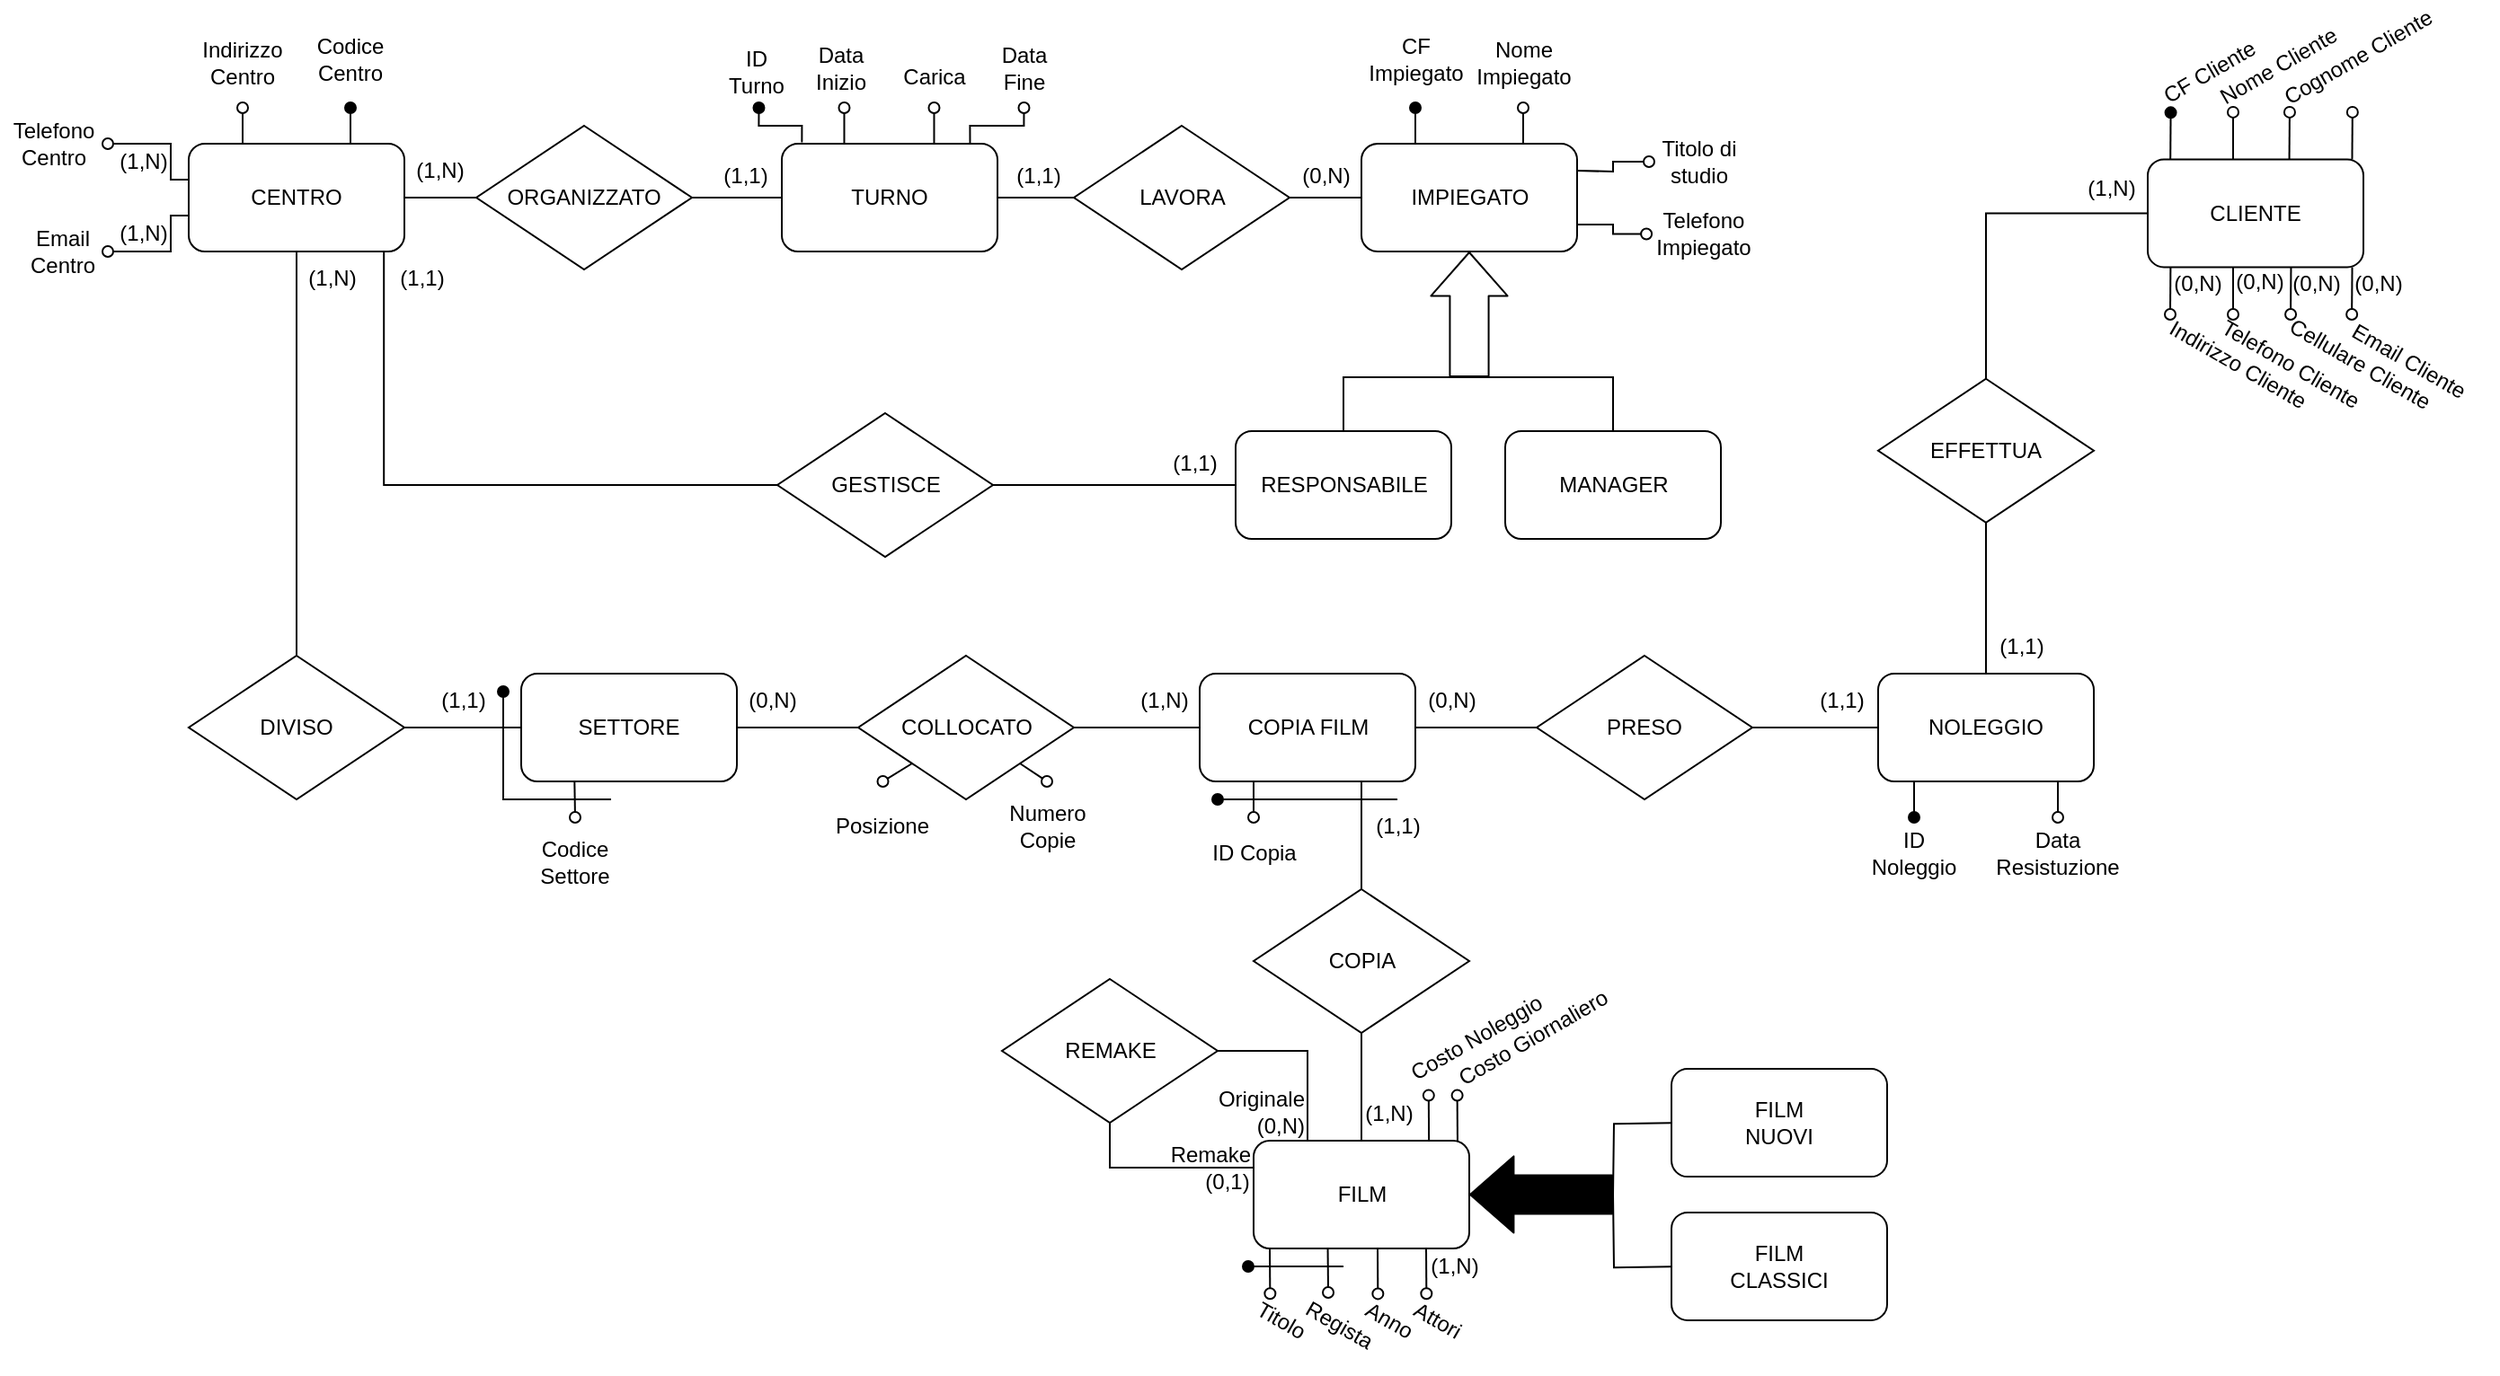 <mxfile version="14.9.3" type="github">
  <diagram id="TLhI9kus6kTMUz7aKpYK" name="Page-1">
    <mxGraphModel dx="599" dy="1994" grid="1" gridSize="10" guides="1" tooltips="1" connect="1" arrows="1" fold="1" page="1" pageScale="1" pageWidth="827" pageHeight="1169" math="0" shadow="0">
      <root>
        <mxCell id="0" />
        <mxCell id="1" parent="0" />
        <mxCell id="bM2cTp-3KWbt0_glbLCN-51" style="rounded=0;orthogonalLoop=1;jettySize=auto;html=1;startArrow=oval;startFill=0;endArrow=none;endFill=0;entryX=0.25;entryY=0;entryDx=0;entryDy=0;targetPerimeterSpacing=0;exitX=0.5;exitY=1;exitDx=0;exitDy=0;" parent="1" edge="1">
          <mxGeometry relative="1" as="geometry">
            <mxPoint x="1309.74" y="-1105.0" as="sourcePoint" />
            <mxPoint x="1309.74" y="-1085.0" as="targetPoint" />
          </mxGeometry>
        </mxCell>
        <mxCell id="bM2cTp-3KWbt0_glbLCN-52" style="rounded=0;orthogonalLoop=1;jettySize=auto;html=1;startArrow=oval;startFill=0;endArrow=none;endFill=0;targetPerimeterSpacing=0;entryX=0.75;entryY=0;entryDx=0;entryDy=0;exitX=0.5;exitY=1;exitDx=0;exitDy=0;edgeStyle=orthogonalEdgeStyle;" parent="1" edge="1">
          <mxGeometry relative="1" as="geometry">
            <mxPoint x="1409.74" y="-1105.0" as="sourcePoint" />
            <mxPoint x="1379.74" y="-1085.0" as="targetPoint" />
            <Array as="points">
              <mxPoint x="1409.74" y="-1095" />
              <mxPoint x="1379.74" y="-1095" />
            </Array>
          </mxGeometry>
        </mxCell>
        <mxCell id="bM2cTp-3KWbt0_glbLCN-53" style="rounded=0;orthogonalLoop=1;jettySize=auto;html=1;startArrow=oval;startFill=0;endArrow=none;endFill=0;entryX=0.25;entryY=0;entryDx=0;entryDy=0;targetPerimeterSpacing=0;exitX=0.5;exitY=1;exitDx=0;exitDy=0;" parent="1" edge="1">
          <mxGeometry relative="1" as="geometry">
            <mxPoint x="1359.74" y="-1105.0" as="sourcePoint" />
            <mxPoint x="1359.74" y="-1085.0" as="targetPoint" />
          </mxGeometry>
        </mxCell>
        <mxCell id="bM2cTp-3KWbt0_glbLCN-54" style="rounded=0;orthogonalLoop=1;jettySize=auto;html=1;startArrow=oval;startFill=1;endArrow=none;endFill=0;entryX=0.137;entryY=-0.013;entryDx=0;entryDy=0;targetPerimeterSpacing=0;exitX=0.5;exitY=1;exitDx=0;exitDy=0;entryPerimeter=0;edgeStyle=orthogonalEdgeStyle;" parent="1" edge="1">
          <mxGeometry relative="1" as="geometry">
            <mxPoint x="1262.24" y="-1105.0" as="sourcePoint" />
            <mxPoint x="1286.18" y="-1085.78" as="targetPoint" />
            <Array as="points">
              <mxPoint x="1262.74" y="-1095" />
              <mxPoint x="1285.74" y="-1095" />
            </Array>
          </mxGeometry>
        </mxCell>
        <mxCell id="jxzHoHlwi5edq1WQUsf_-16" style="edgeStyle=orthogonalEdgeStyle;rounded=0;orthogonalLoop=1;jettySize=auto;html=1;startArrow=none;startFill=0;endArrow=none;endFill=0;targetPerimeterSpacing=0;" parent="1" source="jxzHoHlwi5edq1WQUsf_-46" target="jxzHoHlwi5edq1WQUsf_-18" edge="1">
          <mxGeometry relative="1" as="geometry" />
        </mxCell>
        <mxCell id="jxzHoHlwi5edq1WQUsf_-17" style="edgeStyle=orthogonalEdgeStyle;rounded=0;orthogonalLoop=1;jettySize=auto;html=1;entryX=0;entryY=0.5;entryDx=0;entryDy=0;startArrow=none;startFill=0;endArrow=none;endFill=0;targetPerimeterSpacing=0;" parent="1" source="jxzHoHlwi5edq1WQUsf_-18" target="jxzHoHlwi5edq1WQUsf_-58" edge="1">
          <mxGeometry relative="1" as="geometry" />
        </mxCell>
        <mxCell id="jxzHoHlwi5edq1WQUsf_-18" value="LAVORA" style="rhombus;whiteSpace=wrap;html=1;" parent="1" vertex="1">
          <mxGeometry x="1437.5" y="-1095" width="120" height="80" as="geometry" />
        </mxCell>
        <mxCell id="jxzHoHlwi5edq1WQUsf_-19" style="edgeStyle=orthogonalEdgeStyle;rounded=0;orthogonalLoop=1;jettySize=auto;html=1;entryX=1;entryY=0.5;entryDx=0;entryDy=0;startArrow=none;startFill=0;endArrow=none;endFill=0;targetPerimeterSpacing=0;exitX=0;exitY=0.5;exitDx=0;exitDy=0;" parent="1" source="jxzHoHlwi5edq1WQUsf_-20" target="jxzHoHlwi5edq1WQUsf_-30" edge="1">
          <mxGeometry relative="1" as="geometry" />
        </mxCell>
        <mxCell id="jxzHoHlwi5edq1WQUsf_-20" value="ORGANIZZATO" style="rhombus;whiteSpace=wrap;html=1;" parent="1" vertex="1">
          <mxGeometry x="1105" y="-1095" width="120" height="80" as="geometry" />
        </mxCell>
        <mxCell id="jxzHoHlwi5edq1WQUsf_-21" style="edgeStyle=orthogonalEdgeStyle;rounded=0;orthogonalLoop=1;jettySize=auto;html=1;entryX=1;entryY=0.5;entryDx=0;entryDy=0;startArrow=none;startFill=0;endArrow=none;endFill=0;targetPerimeterSpacing=0;exitX=0;exitY=0.5;exitDx=0;exitDy=0;" parent="1" source="jxzHoHlwi5edq1WQUsf_-46" target="jxzHoHlwi5edq1WQUsf_-20" edge="1">
          <mxGeometry relative="1" as="geometry">
            <mxPoint x="1345" y="-1055" as="sourcePoint" />
            <mxPoint x="1265" y="-1055.36" as="targetPoint" />
          </mxGeometry>
        </mxCell>
        <mxCell id="jxzHoHlwi5edq1WQUsf_-22" style="edgeStyle=orthogonalEdgeStyle;rounded=0;orthogonalLoop=1;jettySize=auto;html=1;entryX=0;entryY=0.5;entryDx=0;entryDy=0;startArrow=none;startFill=0;endArrow=none;endFill=0;targetPerimeterSpacing=0;" parent="1" source="jxzHoHlwi5edq1WQUsf_-24" target="jxzHoHlwi5edq1WQUsf_-60" edge="1">
          <mxGeometry relative="1" as="geometry" />
        </mxCell>
        <mxCell id="jxzHoHlwi5edq1WQUsf_-23" style="edgeStyle=orthogonalEdgeStyle;rounded=0;orthogonalLoop=1;jettySize=auto;html=1;startArrow=none;startFill=0;endArrow=none;endFill=0;targetPerimeterSpacing=0;entryX=0.905;entryY=0.989;entryDx=0;entryDy=0;entryPerimeter=0;" parent="1" source="jxzHoHlwi5edq1WQUsf_-24" target="jxzHoHlwi5edq1WQUsf_-30" edge="1">
          <mxGeometry relative="1" as="geometry">
            <mxPoint x="1054" y="-1025" as="targetPoint" />
          </mxGeometry>
        </mxCell>
        <mxCell id="jxzHoHlwi5edq1WQUsf_-24" value="GESTISCE" style="rhombus;whiteSpace=wrap;html=1;" parent="1" vertex="1">
          <mxGeometry x="1272.5" y="-935" width="120" height="80" as="geometry" />
        </mxCell>
        <mxCell id="jxzHoHlwi5edq1WQUsf_-25" value="(1,1)" style="text;html=1;strokeColor=none;fillColor=none;align=center;verticalAlign=middle;whiteSpace=wrap;rounded=0;" parent="1" vertex="1">
          <mxGeometry x="1615" y="-925" width="40" height="30" as="geometry" />
        </mxCell>
        <mxCell id="jxzHoHlwi5edq1WQUsf_-26" style="edgeStyle=orthogonalEdgeStyle;rounded=0;orthogonalLoop=1;jettySize=auto;html=1;entryX=0.5;entryY=1;entryDx=0;entryDy=0;endArrow=none;endFill=0;" parent="1" source="jxzHoHlwi5edq1WQUsf_-28" target="jxzHoHlwi5edq1WQUsf_-30" edge="1">
          <mxGeometry relative="1" as="geometry" />
        </mxCell>
        <mxCell id="jxzHoHlwi5edq1WQUsf_-27" style="edgeStyle=orthogonalEdgeStyle;rounded=0;orthogonalLoop=1;jettySize=auto;html=1;entryX=0;entryY=0.5;entryDx=0;entryDy=0;endArrow=none;endFill=0;" parent="1" source="jxzHoHlwi5edq1WQUsf_-28" target="jxzHoHlwi5edq1WQUsf_-78" edge="1">
          <mxGeometry relative="1" as="geometry" />
        </mxCell>
        <mxCell id="jxzHoHlwi5edq1WQUsf_-28" value="DIVISO" style="rhombus;whiteSpace=wrap;html=1;" parent="1" vertex="1">
          <mxGeometry x="945" y="-800" width="120" height="80" as="geometry" />
        </mxCell>
        <mxCell id="jxzHoHlwi5edq1WQUsf_-29" value="" style="group" parent="1" vertex="1" connectable="0">
          <mxGeometry x="840" y="-1160" width="265" height="165" as="geometry" />
        </mxCell>
        <mxCell id="jxzHoHlwi5edq1WQUsf_-30" value="CENTRO" style="rounded=1;whiteSpace=wrap;html=1;" parent="jxzHoHlwi5edq1WQUsf_-29" vertex="1">
          <mxGeometry x="105" y="75" width="120" height="60" as="geometry" />
        </mxCell>
        <mxCell id="jxzHoHlwi5edq1WQUsf_-31" style="rounded=0;orthogonalLoop=1;jettySize=auto;html=1;entryX=0.75;entryY=0;entryDx=0;entryDy=0;startArrow=oval;startFill=1;endArrow=none;endFill=0;exitX=0.5;exitY=1;exitDx=0;exitDy=0;" parent="jxzHoHlwi5edq1WQUsf_-29" source="jxzHoHlwi5edq1WQUsf_-32" target="jxzHoHlwi5edq1WQUsf_-30" edge="1">
          <mxGeometry relative="1" as="geometry">
            <mxPoint x="175" y="75" as="targetPoint" />
          </mxGeometry>
        </mxCell>
        <mxCell id="jxzHoHlwi5edq1WQUsf_-32" value="Codice&lt;br&gt;Centro" style="text;html=1;strokeColor=none;fillColor=none;align=center;verticalAlign=middle;whiteSpace=wrap;rounded=0;labelPosition=center;verticalLabelPosition=middle;rotation=0;direction=east;" parent="jxzHoHlwi5edq1WQUsf_-29" vertex="1">
          <mxGeometry x="165" width="60" height="55" as="geometry" />
        </mxCell>
        <mxCell id="jxzHoHlwi5edq1WQUsf_-33" value="Indirizzo&lt;br&gt;Centro" style="text;html=1;strokeColor=none;fillColor=none;align=center;verticalAlign=middle;whiteSpace=wrap;rounded=0;rotation=0;" parent="jxzHoHlwi5edq1WQUsf_-29" vertex="1">
          <mxGeometry x="105" y="5" width="60" height="50" as="geometry" />
        </mxCell>
        <mxCell id="jxzHoHlwi5edq1WQUsf_-34" value="Telefono&lt;br&gt;Centro" style="text;html=1;strokeColor=none;fillColor=none;align=center;verticalAlign=middle;whiteSpace=wrap;rounded=0;rotation=0;" parent="jxzHoHlwi5edq1WQUsf_-29" vertex="1">
          <mxGeometry y="55" width="60" height="40" as="geometry" />
        </mxCell>
        <mxCell id="jxzHoHlwi5edq1WQUsf_-35" value="Email&lt;br&gt;Centro" style="text;html=1;strokeColor=none;fillColor=none;align=center;verticalAlign=middle;whiteSpace=wrap;rounded=0;" parent="jxzHoHlwi5edq1WQUsf_-29" vertex="1">
          <mxGeometry x="10" y="115" width="50" height="40" as="geometry" />
        </mxCell>
        <mxCell id="jxzHoHlwi5edq1WQUsf_-36" style="rounded=0;orthogonalLoop=1;jettySize=auto;html=1;startArrow=oval;startFill=0;endArrow=none;endFill=0;exitX=0.5;exitY=1;exitDx=0;exitDy=0;entryX=0.25;entryY=0;entryDx=0;entryDy=0;targetPerimeterSpacing=0;" parent="jxzHoHlwi5edq1WQUsf_-29" source="jxzHoHlwi5edq1WQUsf_-33" target="jxzHoHlwi5edq1WQUsf_-30" edge="1">
          <mxGeometry relative="1" as="geometry">
            <mxPoint x="150" y="-15.48" as="sourcePoint" />
            <mxPoint x="125.0" y="75" as="targetPoint" />
          </mxGeometry>
        </mxCell>
        <mxCell id="jxzHoHlwi5edq1WQUsf_-37" style="edgeStyle=orthogonalEdgeStyle;rounded=0;orthogonalLoop=1;jettySize=auto;html=1;startArrow=oval;startFill=0;endArrow=none;endFill=0;entryX=0;entryY=0.667;entryDx=0;entryDy=0;entryPerimeter=0;exitX=1;exitY=0.5;exitDx=0;exitDy=0;" parent="jxzHoHlwi5edq1WQUsf_-29" source="jxzHoHlwi5edq1WQUsf_-35" target="jxzHoHlwi5edq1WQUsf_-30" edge="1">
          <mxGeometry relative="1" as="geometry">
            <mxPoint x="105" y="45" as="sourcePoint" />
            <mxPoint x="115" y="125" as="targetPoint" />
            <Array as="points">
              <mxPoint x="95" y="135" />
              <mxPoint x="95" y="115" />
            </Array>
          </mxGeometry>
        </mxCell>
        <mxCell id="jxzHoHlwi5edq1WQUsf_-38" style="edgeStyle=orthogonalEdgeStyle;rounded=0;orthogonalLoop=1;jettySize=auto;html=1;startArrow=oval;startFill=0;endArrow=none;endFill=0;exitX=1;exitY=0.5;exitDx=0;exitDy=0;entryX=0;entryY=0.25;entryDx=0;entryDy=0;" parent="jxzHoHlwi5edq1WQUsf_-29" source="jxzHoHlwi5edq1WQUsf_-34" target="jxzHoHlwi5edq1WQUsf_-30" edge="1">
          <mxGeometry relative="1" as="geometry">
            <mxPoint x="95" y="58" as="sourcePoint" />
            <mxPoint x="198.04" y="75" as="targetPoint" />
            <Array as="points">
              <mxPoint x="95" y="75" />
              <mxPoint x="95" y="95" />
              <mxPoint x="105" y="95" />
            </Array>
          </mxGeometry>
        </mxCell>
        <mxCell id="jxzHoHlwi5edq1WQUsf_-39" value="(1,N)" style="text;html=1;strokeColor=none;fillColor=none;align=center;verticalAlign=middle;whiteSpace=wrap;rounded=0;" parent="jxzHoHlwi5edq1WQUsf_-29" vertex="1">
          <mxGeometry x="225" y="75" width="40" height="30" as="geometry" />
        </mxCell>
        <mxCell id="jxzHoHlwi5edq1WQUsf_-40" value="(1,N)" style="text;html=1;strokeColor=none;fillColor=none;align=center;verticalAlign=middle;whiteSpace=wrap;rounded=0;" parent="jxzHoHlwi5edq1WQUsf_-29" vertex="1">
          <mxGeometry x="65" y="115" width="30" height="20" as="geometry" />
        </mxCell>
        <mxCell id="jxzHoHlwi5edq1WQUsf_-41" value="(1,N)" style="text;html=1;strokeColor=none;fillColor=none;align=center;verticalAlign=middle;whiteSpace=wrap;rounded=0;" parent="jxzHoHlwi5edq1WQUsf_-29" vertex="1">
          <mxGeometry x="65" y="75" width="30" height="20" as="geometry" />
        </mxCell>
        <mxCell id="jxzHoHlwi5edq1WQUsf_-42" value="(1,1)" style="text;html=1;strokeColor=none;fillColor=none;align=center;verticalAlign=middle;whiteSpace=wrap;rounded=0;" parent="jxzHoHlwi5edq1WQUsf_-29" vertex="1">
          <mxGeometry x="215" y="135" width="40" height="30" as="geometry" />
        </mxCell>
        <mxCell id="jxzHoHlwi5edq1WQUsf_-43" value="(1,N)" style="text;html=1;strokeColor=none;fillColor=none;align=center;verticalAlign=middle;whiteSpace=wrap;rounded=0;" parent="jxzHoHlwi5edq1WQUsf_-29" vertex="1">
          <mxGeometry x="165" y="135" width="40" height="30" as="geometry" />
        </mxCell>
        <mxCell id="jxzHoHlwi5edq1WQUsf_-44" value="" style="group" parent="1" vertex="1" connectable="0">
          <mxGeometry x="1225" y="-1150" width="212.5" height="125" as="geometry" />
        </mxCell>
        <mxCell id="jxzHoHlwi5edq1WQUsf_-45" value="" style="group" parent="jxzHoHlwi5edq1WQUsf_-44" vertex="1" connectable="0">
          <mxGeometry x="32.5" width="150" height="125" as="geometry" />
        </mxCell>
        <mxCell id="jxzHoHlwi5edq1WQUsf_-46" value="TURNO" style="rounded=1;whiteSpace=wrap;html=1;" parent="jxzHoHlwi5edq1WQUsf_-45" vertex="1">
          <mxGeometry x="17.5" y="65" width="120" height="60" as="geometry" />
        </mxCell>
        <mxCell id="jxzHoHlwi5edq1WQUsf_-47" value="Data&lt;br&gt;Inizio" style="text;html=1;strokeColor=none;fillColor=none;align=center;verticalAlign=middle;whiteSpace=wrap;rounded=0;rotation=0;" parent="jxzHoHlwi5edq1WQUsf_-45" vertex="1">
          <mxGeometry x="20" width="60" height="45" as="geometry" />
        </mxCell>
        <mxCell id="jxzHoHlwi5edq1WQUsf_-49" value="Data&lt;br&gt;Fine" style="text;html=1;strokeColor=none;fillColor=none;align=center;verticalAlign=middle;whiteSpace=wrap;rounded=0;rotation=0;" parent="jxzHoHlwi5edq1WQUsf_-45" vertex="1">
          <mxGeometry x="122.5" width="60" height="45" as="geometry" />
        </mxCell>
        <mxCell id="jxzHoHlwi5edq1WQUsf_-51" value="Carica" style="text;html=1;strokeColor=none;fillColor=none;align=center;verticalAlign=middle;whiteSpace=wrap;rounded=0;rotation=0;" parent="jxzHoHlwi5edq1WQUsf_-45" vertex="1">
          <mxGeometry x="82.5" y="10" width="40" height="35" as="geometry" />
        </mxCell>
        <mxCell id="jxzHoHlwi5edq1WQUsf_-53" value="ID Turno" style="text;html=1;strokeColor=none;fillColor=none;align=center;verticalAlign=middle;whiteSpace=wrap;rounded=0;rotation=0;" parent="jxzHoHlwi5edq1WQUsf_-45" vertex="1">
          <mxGeometry x="-16.5" y="5" width="40" height="40" as="geometry" />
        </mxCell>
        <mxCell id="jxzHoHlwi5edq1WQUsf_-55" value="(1,1)" style="text;html=1;strokeColor=none;fillColor=none;align=center;verticalAlign=middle;whiteSpace=wrap;rounded=0;" parent="jxzHoHlwi5edq1WQUsf_-45" vertex="1">
          <mxGeometry x="-22.5" y="70" width="40" height="25" as="geometry" />
        </mxCell>
        <mxCell id="jxzHoHlwi5edq1WQUsf_-56" value="(1,1)" style="text;html=1;strokeColor=none;fillColor=none;align=center;verticalAlign=middle;whiteSpace=wrap;rounded=0;" parent="jxzHoHlwi5edq1WQUsf_-44" vertex="1">
          <mxGeometry x="172.5" y="70" width="40" height="25" as="geometry" />
        </mxCell>
        <mxCell id="jxzHoHlwi5edq1WQUsf_-57" value="" style="group" parent="1" vertex="1" connectable="0">
          <mxGeometry x="1527.5" y="-1085" width="270" height="220" as="geometry" />
        </mxCell>
        <mxCell id="jxzHoHlwi5edq1WQUsf_-58" value="IMPIEGATO" style="rounded=1;whiteSpace=wrap;html=1;" parent="jxzHoHlwi5edq1WQUsf_-57" vertex="1">
          <mxGeometry x="70" width="120" height="60" as="geometry" />
        </mxCell>
        <mxCell id="jxzHoHlwi5edq1WQUsf_-59" style="edgeStyle=orthogonalEdgeStyle;rounded=0;orthogonalLoop=1;jettySize=auto;html=1;startArrow=none;startFill=0;endArrow=none;endFill=0;" parent="jxzHoHlwi5edq1WQUsf_-57" source="jxzHoHlwi5edq1WQUsf_-60" edge="1">
          <mxGeometry relative="1" as="geometry">
            <mxPoint x="130" y="130" as="targetPoint" />
            <Array as="points">
              <mxPoint x="60" y="130" />
            </Array>
          </mxGeometry>
        </mxCell>
        <mxCell id="jxzHoHlwi5edq1WQUsf_-60" value="RESPONSABILE" style="rounded=1;whiteSpace=wrap;html=1;" parent="jxzHoHlwi5edq1WQUsf_-57" vertex="1">
          <mxGeometry y="160" width="120" height="60" as="geometry" />
        </mxCell>
        <mxCell id="jxzHoHlwi5edq1WQUsf_-61" style="edgeStyle=orthogonalEdgeStyle;rounded=0;orthogonalLoop=1;jettySize=auto;html=1;startArrow=none;startFill=0;endArrow=none;endFill=0;" parent="jxzHoHlwi5edq1WQUsf_-57" source="jxzHoHlwi5edq1WQUsf_-62" edge="1">
          <mxGeometry relative="1" as="geometry">
            <mxPoint x="130" y="130" as="targetPoint" />
            <Array as="points">
              <mxPoint x="210" y="130" />
            </Array>
          </mxGeometry>
        </mxCell>
        <mxCell id="jxzHoHlwi5edq1WQUsf_-62" value="MANAGER" style="rounded=1;whiteSpace=wrap;html=1;" parent="jxzHoHlwi5edq1WQUsf_-57" vertex="1">
          <mxGeometry x="150" y="160" width="120" height="60" as="geometry" />
        </mxCell>
        <mxCell id="jxzHoHlwi5edq1WQUsf_-63" value="" style="shape=flexArrow;endArrow=classic;html=1;strokeWidth=1;width=21.569;endSize=7.739;" parent="jxzHoHlwi5edq1WQUsf_-57" edge="1">
          <mxGeometry width="50" height="50" relative="1" as="geometry">
            <mxPoint x="130" y="130" as="sourcePoint" />
            <mxPoint x="130" y="60" as="targetPoint" />
          </mxGeometry>
        </mxCell>
        <mxCell id="jxzHoHlwi5edq1WQUsf_-64" value="(0,N)" style="text;html=1;strokeColor=none;fillColor=none;align=center;verticalAlign=middle;whiteSpace=wrap;rounded=0;" parent="1" vertex="1">
          <mxGeometry x="1557.5" y="-1080" width="40" height="25" as="geometry" />
        </mxCell>
        <mxCell id="jxzHoHlwi5edq1WQUsf_-65" value="(1,1)" style="text;html=1;strokeColor=none;fillColor=none;align=center;verticalAlign=middle;whiteSpace=wrap;rounded=0;" parent="1" vertex="1">
          <mxGeometry x="1484.5" y="-920" width="40" height="25" as="geometry" />
        </mxCell>
        <mxCell id="jxzHoHlwi5edq1WQUsf_-66" style="rounded=0;orthogonalLoop=1;jettySize=auto;html=1;entryX=0.75;entryY=0;entryDx=0;entryDy=0;startArrow=oval;startFill=1;endArrow=none;endFill=0;exitX=0.5;exitY=1;exitDx=0;exitDy=0;" parent="1" source="jxzHoHlwi5edq1WQUsf_-67" edge="1">
          <mxGeometry relative="1" as="geometry">
            <mxPoint x="1627.5" y="-1085" as="targetPoint" />
          </mxGeometry>
        </mxCell>
        <mxCell id="jxzHoHlwi5edq1WQUsf_-67" value="CF&lt;br&gt;Impiegato" style="text;html=1;strokeColor=none;fillColor=none;align=center;verticalAlign=middle;whiteSpace=wrap;rounded=0;labelPosition=center;verticalLabelPosition=middle;rotation=0;direction=east;" parent="1" vertex="1">
          <mxGeometry x="1597.5" y="-1160" width="60" height="55" as="geometry" />
        </mxCell>
        <mxCell id="jxzHoHlwi5edq1WQUsf_-68" style="rounded=0;orthogonalLoop=1;jettySize=auto;html=1;startArrow=oval;startFill=0;endArrow=none;endFill=0;exitX=0.5;exitY=1;exitDx=0;exitDy=0;entryX=0.25;entryY=0;entryDx=0;entryDy=0;targetPerimeterSpacing=0;" parent="1" source="jxzHoHlwi5edq1WQUsf_-69" edge="1">
          <mxGeometry relative="1" as="geometry">
            <mxPoint x="-292" y="-615.48" as="sourcePoint" />
            <mxPoint x="1687.5" y="-1085" as="targetPoint" />
          </mxGeometry>
        </mxCell>
        <mxCell id="jxzHoHlwi5edq1WQUsf_-69" value="Nome&lt;br&gt;Impiegato" style="text;html=1;strokeColor=none;fillColor=none;align=center;verticalAlign=middle;whiteSpace=wrap;rounded=0;rotation=0;" parent="1" vertex="1">
          <mxGeometry x="1657.5" y="-1155" width="60" height="50" as="geometry" />
        </mxCell>
        <mxCell id="jxzHoHlwi5edq1WQUsf_-70" value="Titolo di&lt;br&gt;studio" style="text;html=1;strokeColor=none;fillColor=none;align=center;verticalAlign=middle;whiteSpace=wrap;rounded=0;rotation=0;" parent="1" vertex="1">
          <mxGeometry x="1757.5" y="-1095" width="55" height="40" as="geometry" />
        </mxCell>
        <mxCell id="jxzHoHlwi5edq1WQUsf_-71" value="Telefono&lt;br&gt;Impiegato" style="text;html=1;strokeColor=none;fillColor=none;align=center;verticalAlign=middle;whiteSpace=wrap;rounded=0;" parent="1" vertex="1">
          <mxGeometry x="1757.5" y="-1055" width="60" height="40" as="geometry" />
        </mxCell>
        <mxCell id="jxzHoHlwi5edq1WQUsf_-72" style="rounded=0;orthogonalLoop=1;jettySize=auto;html=1;startArrow=oval;startFill=0;endArrow=none;endFill=0;entryX=1;entryY=0.75;entryDx=0;entryDy=0;exitX=-0.024;exitY=0.507;exitDx=0;exitDy=0;exitPerimeter=0;edgeStyle=orthogonalEdgeStyle;" parent="1" source="jxzHoHlwi5edq1WQUsf_-71" target="jxzHoHlwi5edq1WQUsf_-58" edge="1">
          <mxGeometry relative="1" as="geometry">
            <mxPoint x="-92" y="-585" as="sourcePoint" />
            <mxPoint x="-92" y="-514.98" as="targetPoint" />
            <Array as="points">
              <mxPoint x="1737.5" y="-1035" />
              <mxPoint x="1737.5" y="-1040" />
            </Array>
          </mxGeometry>
        </mxCell>
        <mxCell id="jxzHoHlwi5edq1WQUsf_-73" style="rounded=0;orthogonalLoop=1;jettySize=auto;html=1;startArrow=oval;startFill=0;endArrow=none;endFill=0;exitX=0;exitY=0.5;exitDx=0;exitDy=0;edgeStyle=orthogonalEdgeStyle;" parent="1" source="jxzHoHlwi5edq1WQUsf_-70" edge="1">
          <mxGeometry relative="1" as="geometry">
            <mxPoint x="-102" y="-572" as="sourcePoint" />
            <mxPoint x="1717.5" y="-1070" as="targetPoint" />
          </mxGeometry>
        </mxCell>
        <mxCell id="jxzHoHlwi5edq1WQUsf_-74" style="edgeStyle=orthogonalEdgeStyle;rounded=0;orthogonalLoop=1;jettySize=auto;html=1;entryX=1;entryY=0.5;entryDx=0;entryDy=0;endArrow=none;endFill=0;exitX=0;exitY=0.5;exitDx=0;exitDy=0;" parent="1" source="jxzHoHlwi5edq1WQUsf_-123" target="jxzHoHlwi5edq1WQUsf_-78" edge="1">
          <mxGeometry relative="1" as="geometry" />
        </mxCell>
        <mxCell id="jxzHoHlwi5edq1WQUsf_-75" style="edgeStyle=orthogonalEdgeStyle;rounded=0;orthogonalLoop=1;jettySize=auto;html=1;entryX=0;entryY=0.5;entryDx=0;entryDy=0;endArrow=none;endFill=0;exitX=1;exitY=0.5;exitDx=0;exitDy=0;" parent="1" source="jxzHoHlwi5edq1WQUsf_-123" target="jxzHoHlwi5edq1WQUsf_-115" edge="1">
          <mxGeometry relative="1" as="geometry" />
        </mxCell>
        <mxCell id="jxzHoHlwi5edq1WQUsf_-76" value="" style="group" parent="1" vertex="1" connectable="0">
          <mxGeometry x="1077.5" y="-790" width="212.5" height="130" as="geometry" />
        </mxCell>
        <mxCell id="jxzHoHlwi5edq1WQUsf_-77" value="" style="group" parent="jxzHoHlwi5edq1WQUsf_-76" vertex="1" connectable="0">
          <mxGeometry width="172.5" height="130" as="geometry" />
        </mxCell>
        <mxCell id="jxzHoHlwi5edq1WQUsf_-78" value="SETTORE" style="rounded=1;whiteSpace=wrap;html=1;" parent="jxzHoHlwi5edq1WQUsf_-77" vertex="1">
          <mxGeometry x="52.5" width="120" height="60" as="geometry" />
        </mxCell>
        <mxCell id="jxzHoHlwi5edq1WQUsf_-79" value="Codice&lt;br&gt;Settore" style="text;html=1;strokeColor=none;fillColor=none;align=center;verticalAlign=middle;whiteSpace=wrap;rounded=0;rotation=0;" parent="jxzHoHlwi5edq1WQUsf_-77" vertex="1">
          <mxGeometry x="52.5" y="80" width="60" height="50" as="geometry" />
        </mxCell>
        <mxCell id="jxzHoHlwi5edq1WQUsf_-80" style="rounded=0;orthogonalLoop=1;jettySize=auto;html=1;startArrow=oval;startFill=0;endArrow=none;endFill=0;exitX=0.5;exitY=0;exitDx=0;exitDy=0;entryX=0.25;entryY=0;entryDx=0;entryDy=0;sourcePerimeterSpacing=0;" parent="jxzHoHlwi5edq1WQUsf_-77" source="jxzHoHlwi5edq1WQUsf_-79" edge="1">
          <mxGeometry relative="1" as="geometry">
            <mxPoint x="82.16" y="80" as="sourcePoint" />
            <mxPoint x="82.16" y="60" as="targetPoint" />
          </mxGeometry>
        </mxCell>
        <mxCell id="jxzHoHlwi5edq1WQUsf_-81" style="rounded=0;orthogonalLoop=1;jettySize=auto;html=1;startArrow=oval;startFill=1;endArrow=none;endFill=0;edgeStyle=orthogonalEdgeStyle;" parent="jxzHoHlwi5edq1WQUsf_-77" edge="1">
          <mxGeometry relative="1" as="geometry">
            <mxPoint x="102.5" y="70" as="targetPoint" />
            <mxPoint x="42.5" y="10" as="sourcePoint" />
            <Array as="points">
              <mxPoint x="42.5" y="70" />
              <mxPoint x="102.5" y="70" />
            </Array>
          </mxGeometry>
        </mxCell>
        <mxCell id="jxzHoHlwi5edq1WQUsf_-82" value="(1,1)" style="text;html=1;strokeColor=none;fillColor=none;align=center;verticalAlign=middle;whiteSpace=wrap;rounded=0;" parent="jxzHoHlwi5edq1WQUsf_-77" vertex="1">
          <mxGeometry width="40" height="30" as="geometry" />
        </mxCell>
        <mxCell id="jxzHoHlwi5edq1WQUsf_-83" value="(0,N)" style="text;html=1;strokeColor=none;fillColor=none;align=center;verticalAlign=middle;whiteSpace=wrap;rounded=0;" parent="jxzHoHlwi5edq1WQUsf_-76" vertex="1">
          <mxGeometry x="172.5" width="40" height="30" as="geometry" />
        </mxCell>
        <mxCell id="jxzHoHlwi5edq1WQUsf_-84" style="edgeStyle=orthogonalEdgeStyle;rounded=0;orthogonalLoop=1;jettySize=auto;html=1;entryX=0.5;entryY=1;entryDx=0;entryDy=0;startArrow=none;startFill=0;endArrow=none;endFill=0;exitX=0.5;exitY=0;exitDx=0;exitDy=0;" parent="1" source="jxzHoHlwi5edq1WQUsf_-90" target="jxzHoHlwi5edq1WQUsf_-86" edge="1">
          <mxGeometry relative="1" as="geometry" />
        </mxCell>
        <mxCell id="jxzHoHlwi5edq1WQUsf_-85" style="edgeStyle=orthogonalEdgeStyle;rounded=0;orthogonalLoop=1;jettySize=auto;html=1;entryX=0.75;entryY=1;entryDx=0;entryDy=0;startArrow=none;startFill=0;endArrow=none;endFill=0;exitX=0.5;exitY=0;exitDx=0;exitDy=0;" parent="1" source="jxzHoHlwi5edq1WQUsf_-86" target="jxzHoHlwi5edq1WQUsf_-115" edge="1">
          <mxGeometry relative="1" as="geometry" />
        </mxCell>
        <mxCell id="jxzHoHlwi5edq1WQUsf_-86" value="COPIA" style="rhombus;whiteSpace=wrap;html=1;" parent="1" vertex="1">
          <mxGeometry x="1537.5" y="-670" width="120" height="80" as="geometry" />
        </mxCell>
        <mxCell id="jxzHoHlwi5edq1WQUsf_-87" style="edgeStyle=orthogonalEdgeStyle;rounded=0;orthogonalLoop=1;jettySize=auto;html=1;entryX=0.25;entryY=0;entryDx=0;entryDy=0;startArrow=none;startFill=0;endArrow=none;endFill=0;exitX=1;exitY=0.5;exitDx=0;exitDy=0;" parent="1" source="jxzHoHlwi5edq1WQUsf_-89" target="jxzHoHlwi5edq1WQUsf_-90" edge="1">
          <mxGeometry relative="1" as="geometry" />
        </mxCell>
        <mxCell id="jxzHoHlwi5edq1WQUsf_-88" style="edgeStyle=orthogonalEdgeStyle;rounded=0;orthogonalLoop=1;jettySize=auto;html=1;entryX=0;entryY=0.25;entryDx=0;entryDy=0;startArrow=none;startFill=0;endArrow=none;endFill=0;exitX=0.5;exitY=1;exitDx=0;exitDy=0;" parent="1" source="jxzHoHlwi5edq1WQUsf_-89" target="jxzHoHlwi5edq1WQUsf_-90" edge="1">
          <mxGeometry relative="1" as="geometry" />
        </mxCell>
        <mxCell id="jxzHoHlwi5edq1WQUsf_-89" value="REMAKE" style="rhombus;whiteSpace=wrap;html=1;" parent="1" vertex="1">
          <mxGeometry x="1397.5" y="-620" width="120" height="80" as="geometry" />
        </mxCell>
        <mxCell id="jxzHoHlwi5edq1WQUsf_-90" value="FILM" style="rounded=1;whiteSpace=wrap;html=1;" parent="1" vertex="1">
          <mxGeometry x="1537.5" y="-530" width="120" height="60" as="geometry" />
        </mxCell>
        <mxCell id="jxzHoHlwi5edq1WQUsf_-91" value="(1,N)" style="text;html=1;strokeColor=none;fillColor=none;align=center;verticalAlign=middle;whiteSpace=wrap;rounded=0;" parent="1" vertex="1">
          <mxGeometry x="1597.5" y="-560" width="30" height="30" as="geometry" />
        </mxCell>
        <mxCell id="jxzHoHlwi5edq1WQUsf_-92" value="" style="group;align=right;" parent="1" vertex="1" connectable="0">
          <mxGeometry x="1477.5" y="-530" width="60" height="30" as="geometry" />
        </mxCell>
        <mxCell id="jxzHoHlwi5edq1WQUsf_-93" value="Remake" style="text;html=1;strokeColor=none;fillColor=none;align=right;verticalAlign=middle;whiteSpace=wrap;rounded=0;spacing=2;horizontal=1;spacingTop=0;" parent="jxzHoHlwi5edq1WQUsf_-92" vertex="1">
          <mxGeometry width="60" height="15" as="geometry" />
        </mxCell>
        <mxCell id="jxzHoHlwi5edq1WQUsf_-94" value="(0,1)" style="text;html=1;strokeColor=none;fillColor=none;align=center;verticalAlign=middle;whiteSpace=wrap;rounded=0;" parent="jxzHoHlwi5edq1WQUsf_-92" vertex="1">
          <mxGeometry x="30" y="15" width="30" height="15" as="geometry" />
        </mxCell>
        <mxCell id="jxzHoHlwi5edq1WQUsf_-95" value="Originale&lt;br&gt;(0,N)" style="text;html=1;strokeColor=none;fillColor=none;align=right;verticalAlign=middle;whiteSpace=wrap;rounded=0;spacing=2;horizontal=1;spacingTop=0;" parent="1" vertex="1">
          <mxGeometry x="1507.5" y="-562.5" width="60" height="32.5" as="geometry" />
        </mxCell>
        <mxCell id="jxzHoHlwi5edq1WQUsf_-96" value="Titolo" style="text;html=1;strokeColor=none;fillColor=none;align=center;verticalAlign=middle;whiteSpace=wrap;rounded=0;rotation=30;" parent="1" vertex="1">
          <mxGeometry x="1527.5" y="-440" width="50" height="20" as="geometry" />
        </mxCell>
        <mxCell id="jxzHoHlwi5edq1WQUsf_-97" value="Regista" style="text;html=1;strokeColor=none;fillColor=none;align=center;verticalAlign=middle;whiteSpace=wrap;rounded=0;rotation=30;" parent="1" vertex="1">
          <mxGeometry x="1555.42" y="-439.75" width="60" height="26.34" as="geometry" />
        </mxCell>
        <mxCell id="jxzHoHlwi5edq1WQUsf_-98" style="rounded=0;orthogonalLoop=1;jettySize=auto;html=1;startArrow=oval;startFill=0;endArrow=none;endFill=0;exitX=0.25;exitY=0;exitDx=0;exitDy=0;sourcePerimeterSpacing=0;edgeStyle=orthogonalEdgeStyle;entryX=0.075;entryY=0.998;entryDx=0;entryDy=0;entryPerimeter=0;" parent="1" source="jxzHoHlwi5edq1WQUsf_-96" target="jxzHoHlwi5edq1WQUsf_-90" edge="1">
          <mxGeometry relative="1" as="geometry">
            <mxPoint x="-439.97" y="-421.83" as="sourcePoint" />
            <mxPoint x="-440.0" y="-446.34" as="targetPoint" />
          </mxGeometry>
        </mxCell>
        <mxCell id="jxzHoHlwi5edq1WQUsf_-99" style="rounded=0;orthogonalLoop=1;jettySize=auto;html=1;startArrow=oval;startFill=0;endArrow=none;endFill=0;exitX=0.25;exitY=0;exitDx=0;exitDy=0;sourcePerimeterSpacing=0;edgeStyle=orthogonalEdgeStyle;entryX=0.344;entryY=1.007;entryDx=0;entryDy=0;entryPerimeter=0;" parent="1" source="jxzHoHlwi5edq1WQUsf_-97" target="jxzHoHlwi5edq1WQUsf_-90" edge="1">
          <mxGeometry relative="1" as="geometry">
            <mxPoint x="-409.825" y="-421.13" as="sourcePoint" />
            <mxPoint x="-410" y="-446.34" as="targetPoint" />
          </mxGeometry>
        </mxCell>
        <mxCell id="jxzHoHlwi5edq1WQUsf_-100" value="" style="endArrow=none;html=1;startArrow=oval;startFill=1;" parent="1" edge="1">
          <mxGeometry width="50" height="50" relative="1" as="geometry">
            <mxPoint x="1534.5" y="-460" as="sourcePoint" />
            <mxPoint x="1587.5" y="-460" as="targetPoint" />
          </mxGeometry>
        </mxCell>
        <mxCell id="jxzHoHlwi5edq1WQUsf_-101" value="Anno" style="text;html=1;strokeColor=none;fillColor=none;align=center;verticalAlign=middle;whiteSpace=wrap;rounded=0;rotation=30;" parent="1" vertex="1">
          <mxGeometry x="1587.5" y="-439.88" width="50" height="20" as="geometry" />
        </mxCell>
        <mxCell id="jxzHoHlwi5edq1WQUsf_-102" style="rounded=0;orthogonalLoop=1;jettySize=auto;html=1;startArrow=oval;startFill=0;endArrow=none;endFill=0;exitX=0.25;exitY=0;exitDx=0;exitDy=0;sourcePerimeterSpacing=0;edgeStyle=orthogonalEdgeStyle;entryX=0.075;entryY=0.998;entryDx=0;entryDy=0;entryPerimeter=0;" parent="1" source="jxzHoHlwi5edq1WQUsf_-101" edge="1">
          <mxGeometry relative="1" as="geometry">
            <mxPoint x="-379.97" y="-421.71" as="sourcePoint" />
            <mxPoint x="1606.5" y="-470" as="targetPoint" />
          </mxGeometry>
        </mxCell>
        <mxCell id="jxzHoHlwi5edq1WQUsf_-103" value="Attori" style="text;html=1;strokeColor=none;fillColor=none;align=center;verticalAlign=middle;whiteSpace=wrap;rounded=0;rotation=30;" parent="1" vertex="1">
          <mxGeometry x="1614.5" y="-440" width="50" height="20" as="geometry" />
        </mxCell>
        <mxCell id="jxzHoHlwi5edq1WQUsf_-104" style="rounded=0;orthogonalLoop=1;jettySize=auto;html=1;startArrow=oval;startFill=0;endArrow=none;endFill=0;exitX=0.25;exitY=0;exitDx=0;exitDy=0;sourcePerimeterSpacing=0;edgeStyle=orthogonalEdgeStyle;entryX=0.075;entryY=0.998;entryDx=0;entryDy=0;entryPerimeter=0;" parent="1" source="jxzHoHlwi5edq1WQUsf_-103" edge="1">
          <mxGeometry relative="1" as="geometry">
            <mxPoint x="-352.97" y="-421.83" as="sourcePoint" />
            <mxPoint x="1633.5" y="-470.12" as="targetPoint" />
          </mxGeometry>
        </mxCell>
        <mxCell id="jxzHoHlwi5edq1WQUsf_-105" value="(1,N)" style="text;html=1;strokeColor=none;fillColor=none;align=center;verticalAlign=middle;whiteSpace=wrap;rounded=0;" parent="1" vertex="1">
          <mxGeometry x="1637.5" y="-470" width="23" height="20" as="geometry" />
        </mxCell>
        <mxCell id="jxzHoHlwi5edq1WQUsf_-106" style="edgeStyle=orthogonalEdgeStyle;rounded=0;orthogonalLoop=1;jettySize=auto;html=1;startArrow=none;startFill=0;endArrow=none;endFill=0;fillColor=#000000;" parent="1" edge="1">
          <mxGeometry relative="1" as="geometry">
            <mxPoint x="1737.5" y="-500" as="targetPoint" />
            <mxPoint x="1777.5" y="-459.941" as="sourcePoint" />
          </mxGeometry>
        </mxCell>
        <mxCell id="jxzHoHlwi5edq1WQUsf_-107" style="edgeStyle=orthogonalEdgeStyle;rounded=0;orthogonalLoop=1;jettySize=auto;html=1;startArrow=none;startFill=0;endArrow=none;endFill=0;fillColor=#000000;" parent="1" edge="1">
          <mxGeometry relative="1" as="geometry">
            <mxPoint x="1737.5" y="-500" as="targetPoint" />
            <mxPoint x="1777.5" y="-539.941" as="sourcePoint" />
          </mxGeometry>
        </mxCell>
        <mxCell id="jxzHoHlwi5edq1WQUsf_-108" value="" style="shape=flexArrow;endArrow=classic;html=1;strokeWidth=1;width=21.569;endSize=7.739;entryX=1;entryY=0.5;entryDx=0;entryDy=0;fillColor=#000000;" parent="1" target="jxzHoHlwi5edq1WQUsf_-90" edge="1">
          <mxGeometry width="50" height="50" relative="1" as="geometry">
            <mxPoint x="1737.5" y="-500" as="sourcePoint" />
            <mxPoint x="-270" y="-511.34" as="targetPoint" />
          </mxGeometry>
        </mxCell>
        <mxCell id="jxzHoHlwi5edq1WQUsf_-109" value="Costo Noleggio" style="text;html=1;strokeColor=none;fillColor=none;align=center;verticalAlign=middle;whiteSpace=wrap;rounded=0;rotation=330;" parent="1" vertex="1">
          <mxGeometry x="1617.5" y="-597.5" width="87" height="20" as="geometry" />
        </mxCell>
        <mxCell id="jxzHoHlwi5edq1WQUsf_-110" value="Costo Giornaliero" style="text;html=1;strokeColor=none;fillColor=none;align=center;verticalAlign=middle;whiteSpace=wrap;rounded=0;rotation=330;" parent="1" vertex="1">
          <mxGeometry x="1637.5" y="-597.5" width="110" height="20" as="geometry" />
        </mxCell>
        <mxCell id="jxzHoHlwi5edq1WQUsf_-111" style="rounded=0;orthogonalLoop=1;jettySize=auto;html=1;startArrow=none;startFill=0;endArrow=oval;endFill=0;exitX=0.25;exitY=0;exitDx=0;exitDy=0;sourcePerimeterSpacing=0;edgeStyle=orthogonalEdgeStyle;entryX=0.075;entryY=0.998;entryDx=0;entryDy=0;entryPerimeter=0;" parent="1" edge="1">
          <mxGeometry relative="1" as="geometry">
            <mxPoint x="1635.075" y="-530.0" as="sourcePoint" />
            <mxPoint x="1634.9" y="-555.21" as="targetPoint" />
          </mxGeometry>
        </mxCell>
        <mxCell id="jxzHoHlwi5edq1WQUsf_-112" style="rounded=0;orthogonalLoop=1;jettySize=auto;html=1;startArrow=none;startFill=0;endArrow=oval;endFill=0;exitX=0.25;exitY=0;exitDx=0;exitDy=0;sourcePerimeterSpacing=0;edgeStyle=orthogonalEdgeStyle;entryX=0.075;entryY=0.998;entryDx=0;entryDy=0;entryPerimeter=0;" parent="1" edge="1">
          <mxGeometry relative="1" as="geometry">
            <mxPoint x="1650.975" y="-530.0" as="sourcePoint" />
            <mxPoint x="1650.8" y="-555.21" as="targetPoint" />
          </mxGeometry>
        </mxCell>
        <mxCell id="jxzHoHlwi5edq1WQUsf_-113" style="edgeStyle=orthogonalEdgeStyle;rounded=0;orthogonalLoop=1;jettySize=auto;html=1;entryX=1;entryY=0.5;entryDx=0;entryDy=0;endArrow=none;endFill=0;exitX=0;exitY=0.5;exitDx=0;exitDy=0;" parent="1" source="jxzHoHlwi5edq1WQUsf_-128" target="jxzHoHlwi5edq1WQUsf_-115" edge="1">
          <mxGeometry relative="1" as="geometry">
            <mxPoint x="1627.5" y="-760" as="targetPoint" />
          </mxGeometry>
        </mxCell>
        <mxCell id="jxzHoHlwi5edq1WQUsf_-114" value="" style="group" parent="1" vertex="1" connectable="0">
          <mxGeometry x="1467.5" y="-790" width="200" height="120" as="geometry" />
        </mxCell>
        <mxCell id="jxzHoHlwi5edq1WQUsf_-115" value="COPIA FILM" style="rounded=1;whiteSpace=wrap;html=1;" parent="jxzHoHlwi5edq1WQUsf_-114" vertex="1">
          <mxGeometry x="40" width="120" height="60" as="geometry" />
        </mxCell>
        <mxCell id="jxzHoHlwi5edq1WQUsf_-116" value="ID Copia" style="text;html=1;strokeColor=none;fillColor=none;align=center;verticalAlign=middle;whiteSpace=wrap;rounded=0;rotation=0;" parent="jxzHoHlwi5edq1WQUsf_-114" vertex="1">
          <mxGeometry x="40" y="80" width="60" height="40" as="geometry" />
        </mxCell>
        <mxCell id="jxzHoHlwi5edq1WQUsf_-117" style="rounded=0;orthogonalLoop=1;jettySize=auto;html=1;startArrow=oval;startFill=0;endArrow=none;endFill=0;exitX=0.5;exitY=0;exitDx=0;exitDy=0;sourcePerimeterSpacing=0;entryX=0.25;entryY=1;entryDx=0;entryDy=0;" parent="jxzHoHlwi5edq1WQUsf_-114" source="jxzHoHlwi5edq1WQUsf_-116" target="jxzHoHlwi5edq1WQUsf_-115" edge="1">
          <mxGeometry relative="1" as="geometry">
            <mxPoint x="-190.34" y="280" as="sourcePoint" />
            <mxPoint x="100" y="70" as="targetPoint" />
          </mxGeometry>
        </mxCell>
        <mxCell id="jxzHoHlwi5edq1WQUsf_-118" value="" style="endArrow=none;html=1;startArrow=oval;startFill=1;" parent="jxzHoHlwi5edq1WQUsf_-114" edge="1">
          <mxGeometry width="50" height="50" relative="1" as="geometry">
            <mxPoint x="50" y="70" as="sourcePoint" />
            <mxPoint x="150" y="70" as="targetPoint" />
          </mxGeometry>
        </mxCell>
        <mxCell id="jxzHoHlwi5edq1WQUsf_-119" value="(1,1)" style="text;html=1;strokeColor=none;fillColor=none;align=center;verticalAlign=middle;whiteSpace=wrap;rounded=0;" parent="jxzHoHlwi5edq1WQUsf_-114" vertex="1">
          <mxGeometry x="130" y="70" width="40" height="30" as="geometry" />
        </mxCell>
        <mxCell id="jxzHoHlwi5edq1WQUsf_-120" value="(1,N)" style="text;html=1;strokeColor=none;fillColor=none;align=center;verticalAlign=middle;whiteSpace=wrap;rounded=0;" parent="jxzHoHlwi5edq1WQUsf_-114" vertex="1">
          <mxGeometry width="40" height="30" as="geometry" />
        </mxCell>
        <mxCell id="jxzHoHlwi5edq1WQUsf_-121" value="(0,N)" style="text;html=1;strokeColor=none;fillColor=none;align=center;verticalAlign=middle;whiteSpace=wrap;rounded=0;" parent="jxzHoHlwi5edq1WQUsf_-114" vertex="1">
          <mxGeometry x="160" width="40" height="30" as="geometry" />
        </mxCell>
        <mxCell id="jxzHoHlwi5edq1WQUsf_-122" value="" style="group" parent="1" vertex="1" connectable="0">
          <mxGeometry x="1301.25" y="-800" width="151.25" height="120" as="geometry" />
        </mxCell>
        <mxCell id="jxzHoHlwi5edq1WQUsf_-123" value="COLLOCATO" style="rhombus;whiteSpace=wrap;html=1;" parent="jxzHoHlwi5edq1WQUsf_-122" vertex="1">
          <mxGeometry x="16.25" width="120" height="80" as="geometry" />
        </mxCell>
        <mxCell id="jxzHoHlwi5edq1WQUsf_-124" value="Numero&lt;br&gt;Copie" style="text;html=1;strokeColor=none;fillColor=none;align=center;verticalAlign=middle;whiteSpace=wrap;rounded=0;rotation=0;" parent="jxzHoHlwi5edq1WQUsf_-122" vertex="1">
          <mxGeometry x="91.25" y="70" width="60" height="50" as="geometry" />
        </mxCell>
        <mxCell id="jxzHoHlwi5edq1WQUsf_-125" style="rounded=0;orthogonalLoop=1;jettySize=auto;html=1;startArrow=oval;startFill=0;endArrow=none;endFill=0;exitX=0.5;exitY=0;exitDx=0;exitDy=0;entryX=1;entryY=1;entryDx=0;entryDy=0;sourcePerimeterSpacing=0;" parent="jxzHoHlwi5edq1WQUsf_-122" source="jxzHoHlwi5edq1WQUsf_-124" target="jxzHoHlwi5edq1WQUsf_-123" edge="1">
          <mxGeometry relative="1" as="geometry">
            <mxPoint x="-174.09" y="320" as="sourcePoint" />
            <mxPoint x="85.91" y="100" as="targetPoint" />
          </mxGeometry>
        </mxCell>
        <mxCell id="jxzHoHlwi5edq1WQUsf_-126" value="Posizione" style="text;html=1;strokeColor=none;fillColor=none;align=center;verticalAlign=middle;whiteSpace=wrap;rounded=0;rotation=0;" parent="jxzHoHlwi5edq1WQUsf_-122" vertex="1">
          <mxGeometry y="70" width="60" height="50" as="geometry" />
        </mxCell>
        <mxCell id="jxzHoHlwi5edq1WQUsf_-127" style="rounded=0;orthogonalLoop=1;jettySize=auto;html=1;startArrow=oval;startFill=0;endArrow=none;endFill=0;exitX=0.5;exitY=0;exitDx=0;exitDy=0;entryX=0;entryY=1;entryDx=0;entryDy=0;sourcePerimeterSpacing=0;" parent="jxzHoHlwi5edq1WQUsf_-122" source="jxzHoHlwi5edq1WQUsf_-126" target="jxzHoHlwi5edq1WQUsf_-123" edge="1">
          <mxGeometry relative="1" as="geometry">
            <mxPoint x="-254.09" y="310" as="sourcePoint" />
            <mxPoint x="5.91" y="90" as="targetPoint" />
          </mxGeometry>
        </mxCell>
        <mxCell id="jxzHoHlwi5edq1WQUsf_-128" value="PRESO" style="rhombus;whiteSpace=wrap;html=1;" parent="1" vertex="1">
          <mxGeometry x="1695" y="-800" width="120" height="80" as="geometry" />
        </mxCell>
        <mxCell id="jxzHoHlwi5edq1WQUsf_-133" value="FILM&lt;br&gt;CLASSICI" style="rounded=1;whiteSpace=wrap;html=1;" parent="1" vertex="1">
          <mxGeometry x="1770" y="-490.06" width="120" height="60" as="geometry" />
        </mxCell>
        <mxCell id="jxzHoHlwi5edq1WQUsf_-134" value="FILM&lt;br&gt;NUOVI" style="rounded=1;whiteSpace=wrap;html=1;" parent="1" vertex="1">
          <mxGeometry x="1770" y="-569.94" width="120" height="60" as="geometry" />
        </mxCell>
        <mxCell id="jxzHoHlwi5edq1WQUsf_-135" value="CLIENTE" style="rounded=1;whiteSpace=wrap;html=1;" parent="1" vertex="1">
          <mxGeometry x="2035" y="-1076.29" width="120" height="60" as="geometry" />
        </mxCell>
        <mxCell id="jxzHoHlwi5edq1WQUsf_-136" value="(1,N)" style="text;html=1;strokeColor=none;fillColor=none;align=center;verticalAlign=middle;whiteSpace=wrap;rounded=0;" parent="1" vertex="1">
          <mxGeometry x="1995" y="-1074.124" width="40" height="27.83" as="geometry" />
        </mxCell>
        <mxCell id="jxzHoHlwi5edq1WQUsf_-137" value="CF Cliente" style="text;html=1;strokeColor=none;fillColor=none;align=center;verticalAlign=middle;whiteSpace=wrap;rounded=0;rotation=330;" parent="1" vertex="1">
          <mxGeometry x="2039.4" y="-1133.644" width="60.67" height="17.31" as="geometry" />
        </mxCell>
        <mxCell id="jxzHoHlwi5edq1WQUsf_-138" style="rounded=0;orthogonalLoop=1;jettySize=auto;html=1;startArrow=oval;startFill=1;endArrow=none;endFill=0;sourcePerimeterSpacing=0;edgeStyle=orthogonalEdgeStyle;entryX=0.105;entryY=0.004;entryDx=0;entryDy=0;entryPerimeter=0;exitX=0;exitY=1;exitDx=0;exitDy=0;" parent="1" source="jxzHoHlwi5edq1WQUsf_-137" target="jxzHoHlwi5edq1WQUsf_-135" edge="1">
          <mxGeometry relative="1" as="geometry">
            <mxPoint x="-482.5" y="-556.286" as="sourcePoint" />
            <mxPoint x="-382.5" y="-543.286" as="targetPoint" />
          </mxGeometry>
        </mxCell>
        <mxCell id="jxzHoHlwi5edq1WQUsf_-139" value="Nome Cliente" style="text;html=1;strokeColor=none;fillColor=none;align=center;verticalAlign=middle;whiteSpace=wrap;rounded=0;rotation=330;" parent="1" vertex="1">
          <mxGeometry x="2067.5" y="-1132.7" width="80" height="9.48" as="geometry" />
        </mxCell>
        <mxCell id="jxzHoHlwi5edq1WQUsf_-140" value="Cognome Cliente" style="text;html=1;strokeColor=none;fillColor=none;align=center;verticalAlign=middle;whiteSpace=wrap;rounded=0;rotation=330;" parent="1" vertex="1">
          <mxGeometry x="2101.87" y="-1140" width="100" height="13.07" as="geometry" />
        </mxCell>
        <mxCell id="jxzHoHlwi5edq1WQUsf_-141" style="rounded=0;orthogonalLoop=1;jettySize=auto;html=1;startArrow=oval;startFill=0;endArrow=none;endFill=0;sourcePerimeterSpacing=0;edgeStyle=orthogonalEdgeStyle;entryX=0.105;entryY=0.004;entryDx=0;entryDy=0;entryPerimeter=0;exitX=0;exitY=1;exitDx=0;exitDy=0;" parent="1" edge="1">
          <mxGeometry relative="1" as="geometry">
            <mxPoint x="2082.5" y="-1102.56" as="sourcePoint" />
            <mxPoint x="2082.5" y="-1076.29" as="targetPoint" />
          </mxGeometry>
        </mxCell>
        <mxCell id="jxzHoHlwi5edq1WQUsf_-142" style="rounded=0;orthogonalLoop=1;jettySize=auto;html=1;startArrow=oval;startFill=0;endArrow=none;endFill=0;sourcePerimeterSpacing=0;edgeStyle=orthogonalEdgeStyle;entryX=0.105;entryY=0.004;entryDx=0;entryDy=0;entryPerimeter=0;exitX=0;exitY=1;exitDx=0;exitDy=0;" parent="1" edge="1">
          <mxGeometry relative="1" as="geometry">
            <mxPoint x="2113.964" y="-1102.56" as="sourcePoint" />
            <mxPoint x="2113.77" y="-1076.29" as="targetPoint" />
          </mxGeometry>
        </mxCell>
        <mxCell id="jxzHoHlwi5edq1WQUsf_-143" style="rounded=0;orthogonalLoop=1;jettySize=auto;html=1;startArrow=oval;startFill=0;endArrow=none;endFill=0;sourcePerimeterSpacing=0;edgeStyle=orthogonalEdgeStyle;entryX=0.105;entryY=0.004;entryDx=0;entryDy=0;entryPerimeter=0;exitX=0;exitY=1;exitDx=0;exitDy=0;" parent="1" edge="1">
          <mxGeometry relative="1" as="geometry">
            <mxPoint x="2148.924" y="-1102.56" as="sourcePoint" />
            <mxPoint x="2148.73" y="-1076.29" as="targetPoint" />
          </mxGeometry>
        </mxCell>
        <mxCell id="jxzHoHlwi5edq1WQUsf_-144" value="Indirizzo Cliente" style="text;html=1;strokeColor=none;fillColor=none;align=center;verticalAlign=middle;whiteSpace=wrap;rounded=0;rotation=30;" parent="1" vertex="1">
          <mxGeometry x="2031.55" y="-975.8" width="107.03" height="26.76" as="geometry" />
        </mxCell>
        <mxCell id="jxzHoHlwi5edq1WQUsf_-145" style="rounded=0;orthogonalLoop=1;jettySize=auto;html=1;startArrow=none;startFill=0;endArrow=oval;endFill=0;sourcePerimeterSpacing=0;edgeStyle=orthogonalEdgeStyle;entryX=0.105;entryY=0.004;entryDx=0;entryDy=0;entryPerimeter=0;exitX=0;exitY=1;exitDx=0;exitDy=0;" parent="1" edge="1">
          <mxGeometry relative="1" as="geometry">
            <mxPoint x="2047.694" y="-1016.29" as="sourcePoint" />
            <mxPoint x="2047.5" y="-990.02" as="targetPoint" />
          </mxGeometry>
        </mxCell>
        <mxCell id="jxzHoHlwi5edq1WQUsf_-146" value="Telefono&amp;nbsp;Cliente" style="text;html=1;strokeColor=none;fillColor=none;align=center;verticalAlign=middle;whiteSpace=wrap;rounded=0;rotation=30;spacingLeft=2;spacingTop=0;" parent="1" vertex="1">
          <mxGeometry x="2060.18" y="-976.05" width="107.39" height="27.12" as="geometry" />
        </mxCell>
        <mxCell id="jxzHoHlwi5edq1WQUsf_-147" style="rounded=0;orthogonalLoop=1;jettySize=auto;html=1;startArrow=none;startFill=0;endArrow=oval;endFill=0;sourcePerimeterSpacing=0;edgeStyle=orthogonalEdgeStyle;entryX=0.105;entryY=0.004;entryDx=0;entryDy=0;entryPerimeter=0;exitX=0;exitY=1;exitDx=0;exitDy=0;" parent="1" edge="1">
          <mxGeometry relative="1" as="geometry">
            <mxPoint x="2082.5" y="-1016.29" as="sourcePoint" />
            <mxPoint x="2082.5" y="-990.02" as="targetPoint" />
          </mxGeometry>
        </mxCell>
        <mxCell id="jxzHoHlwi5edq1WQUsf_-148" value="Cellulare Cliente" style="text;html=1;strokeColor=none;fillColor=none;align=center;verticalAlign=middle;whiteSpace=wrap;rounded=0;rotation=30;" parent="1" vertex="1">
          <mxGeometry x="2098.44" y="-967.77" width="110" height="11.98" as="geometry" />
        </mxCell>
        <mxCell id="jxzHoHlwi5edq1WQUsf_-149" style="rounded=0;orthogonalLoop=1;jettySize=auto;html=1;startArrow=none;startFill=0;endArrow=oval;endFill=0;sourcePerimeterSpacing=0;edgeStyle=orthogonalEdgeStyle;entryX=0.105;entryY=0.004;entryDx=0;entryDy=0;entryPerimeter=0;exitX=0;exitY=1;exitDx=0;exitDy=0;" parent="1" edge="1">
          <mxGeometry relative="1" as="geometry">
            <mxPoint x="2114.724" y="-1016.29" as="sourcePoint" />
            <mxPoint x="2114.53" y="-990.02" as="targetPoint" />
          </mxGeometry>
        </mxCell>
        <mxCell id="jxzHoHlwi5edq1WQUsf_-150" style="rounded=0;orthogonalLoop=1;jettySize=auto;html=1;startArrow=none;startFill=0;endArrow=oval;endFill=0;sourcePerimeterSpacing=0;edgeStyle=orthogonalEdgeStyle;entryX=0.105;entryY=0.004;entryDx=0;entryDy=0;entryPerimeter=0;exitX=0;exitY=1;exitDx=0;exitDy=0;" parent="1" edge="1">
          <mxGeometry relative="1" as="geometry">
            <mxPoint x="2148.764" y="-1016.29" as="sourcePoint" />
            <mxPoint x="2148.57" y="-990.02" as="targetPoint" />
          </mxGeometry>
        </mxCell>
        <mxCell id="jxzHoHlwi5edq1WQUsf_-151" value="(0,N)" style="text;html=1;strokeColor=none;fillColor=none;align=center;verticalAlign=middle;whiteSpace=wrap;rounded=0;" parent="1" vertex="1">
          <mxGeometry x="2047.5" y="-1014.81" width="30" height="14.81" as="geometry" />
        </mxCell>
        <mxCell id="jxzHoHlwi5edq1WQUsf_-152" value="(0,N)" style="text;html=1;strokeColor=none;fillColor=none;align=center;verticalAlign=middle;whiteSpace=wrap;rounded=0;" parent="1" vertex="1">
          <mxGeometry x="2078.15" y="-1015.55" width="39.35" height="15.55" as="geometry" />
        </mxCell>
        <mxCell id="jxzHoHlwi5edq1WQUsf_-153" value="(0,N)" style="text;html=1;strokeColor=none;fillColor=none;align=center;verticalAlign=middle;whiteSpace=wrap;rounded=0;" parent="1" vertex="1">
          <mxGeometry x="2147.5" y="-1014.81" width="30.85" height="14.81" as="geometry" />
        </mxCell>
        <mxCell id="jxzHoHlwi5edq1WQUsf_-154" value="(0,N)" style="text;html=1;strokeColor=none;fillColor=none;align=center;verticalAlign=middle;whiteSpace=wrap;rounded=0;" parent="1" vertex="1">
          <mxGeometry x="2118.58" y="-1014.07" width="20" height="14.07" as="geometry" />
        </mxCell>
        <mxCell id="jxzHoHlwi5edq1WQUsf_-155" style="edgeStyle=none;rounded=0;orthogonalLoop=1;jettySize=auto;html=1;entryX=0;entryY=0.5;entryDx=0;entryDy=0;startArrow=none;startFill=0;endArrow=none;endFill=0;fillColor=#000000;exitX=1;exitY=0.5;exitDx=0;exitDy=0;" parent="1" source="jxzHoHlwi5edq1WQUsf_-128" target="jxzHoHlwi5edq1WQUsf_-160" edge="1">
          <mxGeometry relative="1" as="geometry">
            <mxPoint x="1820" y="-764.12" as="sourcePoint" />
          </mxGeometry>
        </mxCell>
        <mxCell id="jxzHoHlwi5edq1WQUsf_-156" style="edgeStyle=none;rounded=0;orthogonalLoop=1;jettySize=auto;html=1;entryX=0.5;entryY=0;entryDx=0;entryDy=0;startArrow=none;startFill=0;endArrow=none;endFill=0;fillColor=#000000;exitX=0.5;exitY=1;exitDx=0;exitDy=0;" parent="1" source="jxzHoHlwi5edq1WQUsf_-158" target="jxzHoHlwi5edq1WQUsf_-160" edge="1">
          <mxGeometry relative="1" as="geometry" />
        </mxCell>
        <mxCell id="jxzHoHlwi5edq1WQUsf_-157" style="edgeStyle=orthogonalEdgeStyle;rounded=0;orthogonalLoop=1;jettySize=auto;html=1;entryX=0;entryY=0.5;entryDx=0;entryDy=0;startArrow=none;startFill=0;endArrow=none;endFill=0;fillColor=#000000;exitX=0.5;exitY=0;exitDx=0;exitDy=0;" parent="1" source="jxzHoHlwi5edq1WQUsf_-158" target="jxzHoHlwi5edq1WQUsf_-135" edge="1">
          <mxGeometry relative="1" as="geometry" />
        </mxCell>
        <mxCell id="jxzHoHlwi5edq1WQUsf_-158" value="EFFETTUA" style="rhombus;whiteSpace=wrap;html=1;" parent="1" vertex="1">
          <mxGeometry x="1885" y="-954.12" width="120" height="80" as="geometry" />
        </mxCell>
        <mxCell id="jxzHoHlwi5edq1WQUsf_-159" value="" style="group" parent="1" vertex="1" connectable="0">
          <mxGeometry x="1845" y="-820.0" width="170" height="150" as="geometry" />
        </mxCell>
        <mxCell id="jxzHoHlwi5edq1WQUsf_-160" value="NOLEGGIO" style="rounded=1;whiteSpace=wrap;html=1;" parent="jxzHoHlwi5edq1WQUsf_-159" vertex="1">
          <mxGeometry x="40" y="30.0" width="120" height="60" as="geometry" />
        </mxCell>
        <mxCell id="jxzHoHlwi5edq1WQUsf_-161" value="Data Resistuzione" style="text;html=1;strokeColor=none;fillColor=none;align=center;verticalAlign=middle;whiteSpace=wrap;rounded=0;rotation=0;" parent="jxzHoHlwi5edq1WQUsf_-159" vertex="1">
          <mxGeometry x="110" y="110" width="60" height="40" as="geometry" />
        </mxCell>
        <mxCell id="jxzHoHlwi5edq1WQUsf_-162" style="rounded=0;orthogonalLoop=1;jettySize=auto;html=1;startArrow=oval;startFill=0;endArrow=none;endFill=0;exitX=0.5;exitY=0;exitDx=0;exitDy=0;entryX=0.75;entryY=1;entryDx=0;entryDy=0;sourcePerimeterSpacing=0;" parent="jxzHoHlwi5edq1WQUsf_-159" source="jxzHoHlwi5edq1WQUsf_-161" edge="1">
          <mxGeometry relative="1" as="geometry">
            <mxPoint x="-2425.34" y="520" as="sourcePoint" />
            <mxPoint x="140" y="90" as="targetPoint" />
          </mxGeometry>
        </mxCell>
        <mxCell id="jxzHoHlwi5edq1WQUsf_-163" value="(1,1)" style="text;html=1;strokeColor=none;fillColor=none;align=center;verticalAlign=middle;whiteSpace=wrap;rounded=0;" parent="jxzHoHlwi5edq1WQUsf_-159" vertex="1">
          <mxGeometry x="100" width="40" height="30" as="geometry" />
        </mxCell>
        <mxCell id="jxzHoHlwi5edq1WQUsf_-164" value="ID Noleggio" style="text;html=1;strokeColor=none;fillColor=none;align=center;verticalAlign=middle;whiteSpace=wrap;rounded=0;rotation=0;" parent="jxzHoHlwi5edq1WQUsf_-159" vertex="1">
          <mxGeometry x="30" y="110" width="60" height="40" as="geometry" />
        </mxCell>
        <mxCell id="jxzHoHlwi5edq1WQUsf_-165" style="rounded=0;orthogonalLoop=1;jettySize=auto;html=1;startArrow=oval;startFill=1;endArrow=none;endFill=0;exitX=0.5;exitY=0;exitDx=0;exitDy=0;sourcePerimeterSpacing=0;entryX=0.25;entryY=1;entryDx=0;entryDy=0;" parent="jxzHoHlwi5edq1WQUsf_-159" source="jxzHoHlwi5edq1WQUsf_-164" edge="1">
          <mxGeometry relative="1" as="geometry">
            <mxPoint x="-2177.84" y="500" as="sourcePoint" />
            <mxPoint x="60" y="90" as="targetPoint" />
          </mxGeometry>
        </mxCell>
        <mxCell id="jxzHoHlwi5edq1WQUsf_-166" value="(1,1)" style="text;html=1;strokeColor=none;fillColor=none;align=center;verticalAlign=middle;whiteSpace=wrap;rounded=0;" parent="jxzHoHlwi5edq1WQUsf_-159" vertex="1">
          <mxGeometry y="30" width="40" height="30" as="geometry" />
        </mxCell>
        <mxCell id="jxzHoHlwi5edq1WQUsf_-167" value="Email Cliente" style="text;html=1;strokeColor=none;fillColor=none;align=center;verticalAlign=middle;whiteSpace=wrap;rounded=0;rotation=30;" parent="1" vertex="1">
          <mxGeometry x="2130.54" y="-978.06" width="99.01" height="27.82" as="geometry" />
        </mxCell>
      </root>
    </mxGraphModel>
  </diagram>
</mxfile>
